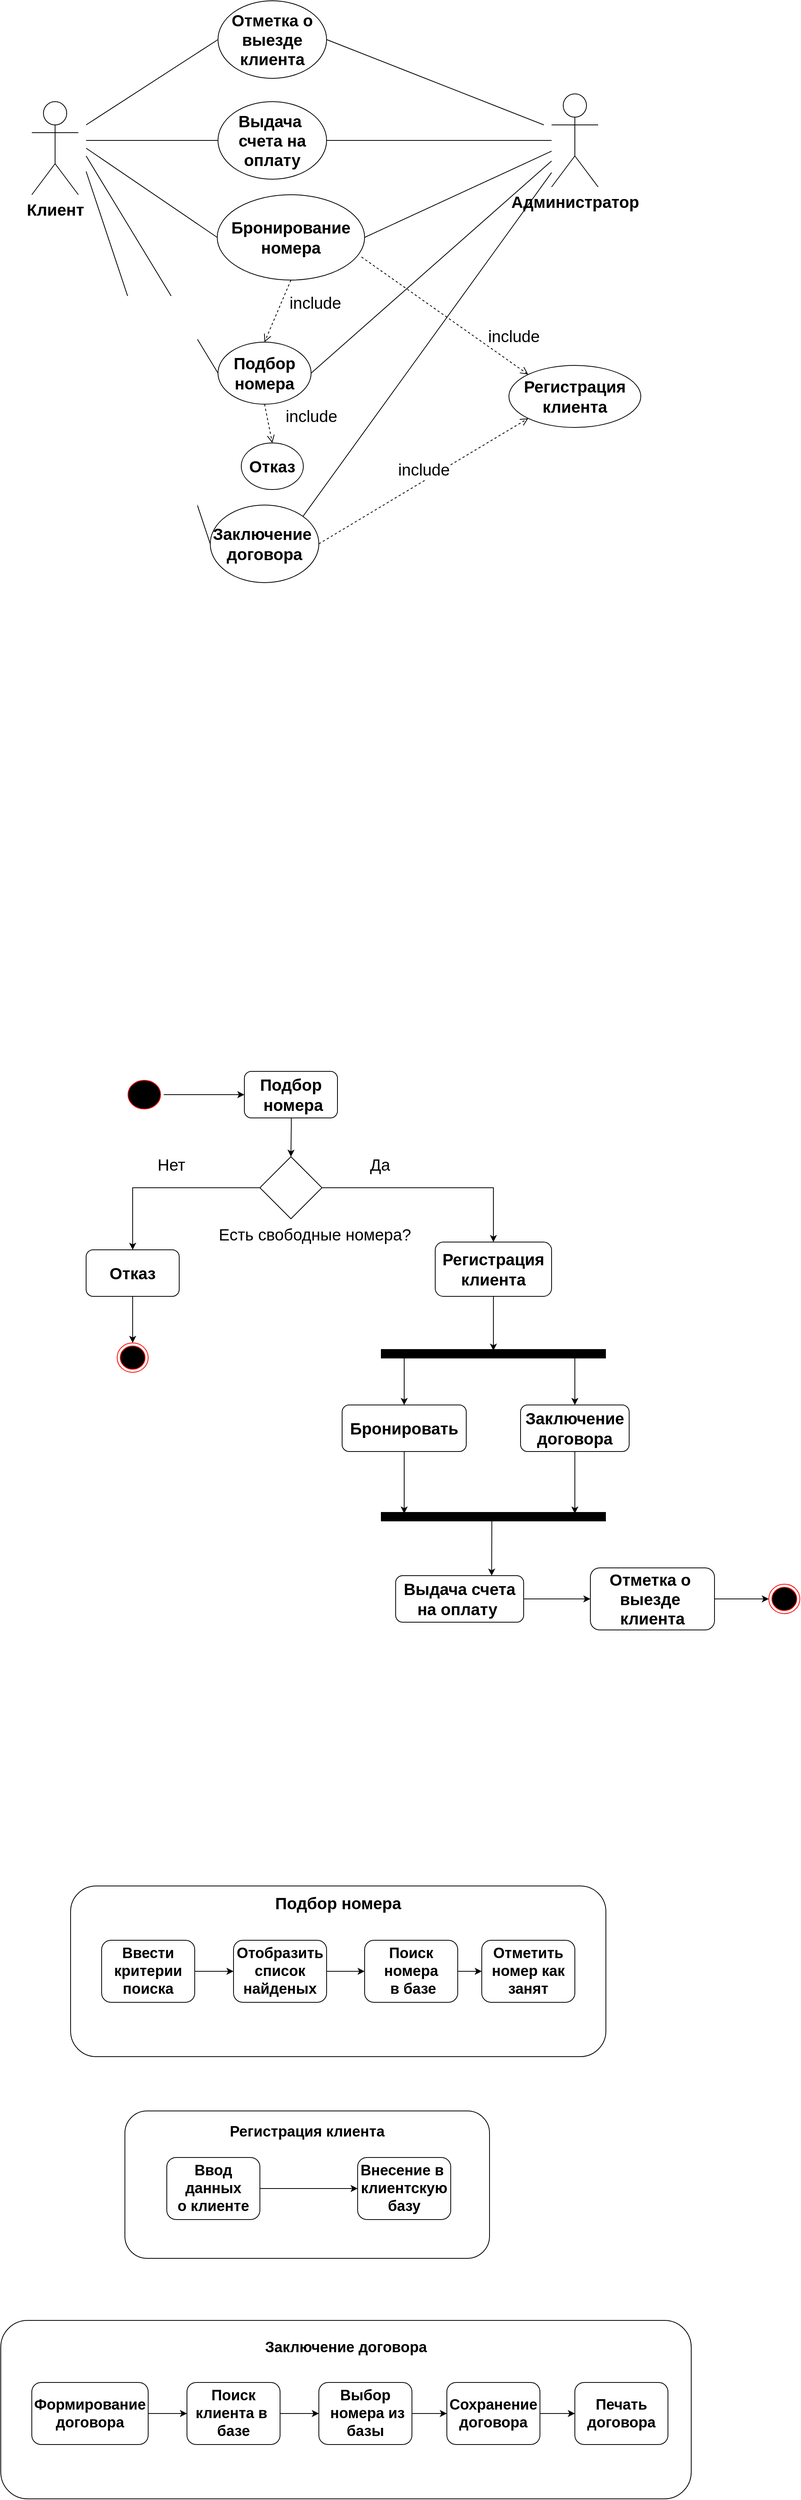 <mxfile version="14.4.9" type="github">
  <diagram id="U_U9E7AYqNK65dQkvwTN" name="Page-1">
    <mxGraphModel dx="997" dy="548" grid="1" gridSize="10" guides="1" tooltips="1" connect="1" arrows="1" fold="1" page="1" pageScale="1" pageWidth="827" pageHeight="1169" math="0" shadow="0">
      <root>
        <mxCell id="0" />
        <mxCell id="1" parent="0" />
        <mxCell id="p_uPbiMRUkFWoQdxBxhf-1" value="Клиент" style="shape=umlActor;verticalLabelPosition=bottom;verticalAlign=top;html=1;outlineConnect=0;fontSize=21;fontStyle=1" parent="1" vertex="1">
          <mxGeometry x="80" y="160" width="60" height="120" as="geometry" />
        </mxCell>
        <mxCell id="p_uPbiMRUkFWoQdxBxhf-2" value="&lt;b&gt;Отметка о&lt;br&gt;выезде&lt;br&gt;клиента&lt;/b&gt;" style="ellipse;whiteSpace=wrap;html=1;fontSize=21;" parent="1" vertex="1">
          <mxGeometry x="320" y="30" width="140" height="100" as="geometry" />
        </mxCell>
        <mxCell id="p_uPbiMRUkFWoQdxBxhf-3" value="&lt;span style=&quot;font-size: 21px&quot;&gt;&lt;b&gt;Выдача&amp;nbsp;&lt;br&gt;счета на&lt;br&gt;оплату&lt;br&gt;&lt;/b&gt;&lt;/span&gt;" style="ellipse;whiteSpace=wrap;html=1;" parent="1" vertex="1">
          <mxGeometry x="320" y="160" width="140" height="100" as="geometry" />
        </mxCell>
        <mxCell id="p_uPbiMRUkFWoQdxBxhf-5" value="&lt;b&gt;Бронирование&lt;/b&gt;&lt;br&gt;&lt;b&gt;номера&lt;/b&gt;" style="ellipse;whiteSpace=wrap;html=1;fontSize=21;" parent="1" vertex="1">
          <mxGeometry x="319" y="280" width="190" height="110" as="geometry" />
        </mxCell>
        <mxCell id="p_uPbiMRUkFWoQdxBxhf-6" value="&lt;b&gt;Подбор&lt;/b&gt;&lt;br&gt;&lt;b&gt;номера&lt;/b&gt;" style="ellipse;whiteSpace=wrap;html=1;fontSize=21;" parent="1" vertex="1">
          <mxGeometry x="320" y="470" width="120" height="80" as="geometry" />
        </mxCell>
        <mxCell id="p_uPbiMRUkFWoQdxBxhf-7" value="&lt;b&gt;Отказ&lt;/b&gt;" style="ellipse;whiteSpace=wrap;html=1;fontSize=21;" parent="1" vertex="1">
          <mxGeometry x="350" y="600" width="80" height="60" as="geometry" />
        </mxCell>
        <mxCell id="p_uPbiMRUkFWoQdxBxhf-8" value="&lt;b&gt;Заключение&amp;nbsp;&lt;br&gt;договора&lt;/b&gt;" style="ellipse;whiteSpace=wrap;html=1;fontSize=21;" parent="1" vertex="1">
          <mxGeometry x="310" y="680" width="140" height="100" as="geometry" />
        </mxCell>
        <mxCell id="p_uPbiMRUkFWoQdxBxhf-9" value="" style="endArrow=none;html=1;fontSize=21;entryX=0;entryY=0.5;entryDx=0;entryDy=0;" parent="1" target="p_uPbiMRUkFWoQdxBxhf-2" edge="1">
          <mxGeometry width="50" height="50" relative="1" as="geometry">
            <mxPoint x="150" y="190" as="sourcePoint" />
            <mxPoint x="400" y="390" as="targetPoint" />
          </mxGeometry>
        </mxCell>
        <mxCell id="p_uPbiMRUkFWoQdxBxhf-10" value="" style="endArrow=none;html=1;fontSize=21;entryX=0;entryY=0.5;entryDx=0;entryDy=0;" parent="1" target="p_uPbiMRUkFWoQdxBxhf-3" edge="1">
          <mxGeometry width="50" height="50" relative="1" as="geometry">
            <mxPoint x="150" y="210" as="sourcePoint" />
            <mxPoint x="400" y="390" as="targetPoint" />
          </mxGeometry>
        </mxCell>
        <mxCell id="p_uPbiMRUkFWoQdxBxhf-11" value="" style="endArrow=none;html=1;fontSize=21;entryX=0;entryY=0.5;entryDx=0;entryDy=0;" parent="1" target="p_uPbiMRUkFWoQdxBxhf-5" edge="1">
          <mxGeometry width="50" height="50" relative="1" as="geometry">
            <mxPoint x="150" y="220" as="sourcePoint" />
            <mxPoint x="400" y="390" as="targetPoint" />
          </mxGeometry>
        </mxCell>
        <mxCell id="p_uPbiMRUkFWoQdxBxhf-12" value="" style="endArrow=none;html=1;fontSize=21;entryX=0;entryY=0.5;entryDx=0;entryDy=0;" parent="1" target="p_uPbiMRUkFWoQdxBxhf-6" edge="1">
          <mxGeometry width="50" height="50" relative="1" as="geometry">
            <mxPoint x="150" y="230" as="sourcePoint" />
            <mxPoint x="400" y="390" as="targetPoint" />
          </mxGeometry>
        </mxCell>
        <mxCell id="p_uPbiMRUkFWoQdxBxhf-13" value="" style="endArrow=none;html=1;fontSize=21;entryX=0;entryY=0.5;entryDx=0;entryDy=0;" parent="1" target="p_uPbiMRUkFWoQdxBxhf-8" edge="1">
          <mxGeometry width="50" height="50" relative="1" as="geometry">
            <mxPoint x="150" y="250" as="sourcePoint" />
            <mxPoint x="400" y="390" as="targetPoint" />
          </mxGeometry>
        </mxCell>
        <mxCell id="p_uPbiMRUkFWoQdxBxhf-16" value="include" style="html=1;verticalAlign=bottom;endArrow=open;dashed=1;endSize=8;fontSize=21;entryX=0.5;entryY=0;entryDx=0;entryDy=0;exitX=0.5;exitY=1;exitDx=0;exitDy=0;" parent="1" source="p_uPbiMRUkFWoQdxBxhf-5" target="p_uPbiMRUkFWoQdxBxhf-6" edge="1">
          <mxGeometry x="-0.353" y="46" relative="1" as="geometry">
            <mxPoint x="410" y="420" as="sourcePoint" />
            <mxPoint x="330" y="420" as="targetPoint" />
            <mxPoint as="offset" />
          </mxGeometry>
        </mxCell>
        <mxCell id="p_uPbiMRUkFWoQdxBxhf-17" value="include" style="html=1;verticalAlign=bottom;endArrow=open;dashed=1;endSize=8;fontSize=21;entryX=0.5;entryY=0;entryDx=0;entryDy=0;exitX=0.5;exitY=1;exitDx=0;exitDy=0;" parent="1" source="p_uPbiMRUkFWoQdxBxhf-6" target="p_uPbiMRUkFWoQdxBxhf-7" edge="1">
          <mxGeometry x="0.615" y="53" relative="1" as="geometry">
            <mxPoint x="410" y="420" as="sourcePoint" />
            <mxPoint x="330" y="420" as="targetPoint" />
            <mxPoint as="offset" />
          </mxGeometry>
        </mxCell>
        <mxCell id="p_uPbiMRUkFWoQdxBxhf-18" value="&lt;b&gt;Администратор&lt;/b&gt;" style="shape=umlActor;verticalLabelPosition=bottom;verticalAlign=top;html=1;fontSize=21;" parent="1" vertex="1">
          <mxGeometry x="750" y="150" width="60" height="120" as="geometry" />
        </mxCell>
        <mxCell id="p_uPbiMRUkFWoQdxBxhf-19" value="&lt;b&gt;Регистрация&lt;/b&gt;&lt;br&gt;&lt;b&gt;клиента&lt;/b&gt;" style="ellipse;whiteSpace=wrap;html=1;fontSize=21;" parent="1" vertex="1">
          <mxGeometry x="695" y="500" width="170" height="80" as="geometry" />
        </mxCell>
        <mxCell id="p_uPbiMRUkFWoQdxBxhf-20" value="include" style="html=1;verticalAlign=bottom;endArrow=open;dashed=1;endSize=8;fontSize=21;exitX=0.979;exitY=0.73;exitDx=0;exitDy=0;exitPerimeter=0;entryX=0;entryY=0;entryDx=0;entryDy=0;" parent="1" source="p_uPbiMRUkFWoQdxBxhf-5" target="p_uPbiMRUkFWoQdxBxhf-19" edge="1">
          <mxGeometry x="0.731" y="18" relative="1" as="geometry">
            <mxPoint x="520" y="390" as="sourcePoint" />
            <mxPoint x="440" y="400" as="targetPoint" />
            <mxPoint as="offset" />
          </mxGeometry>
        </mxCell>
        <mxCell id="p_uPbiMRUkFWoQdxBxhf-21" value="include" style="html=1;verticalAlign=bottom;endArrow=open;dashed=1;endSize=8;fontSize=21;exitX=1;exitY=0.5;exitDx=0;exitDy=0;entryX=0;entryY=1;entryDx=0;entryDy=0;" parent="1" source="p_uPbiMRUkFWoQdxBxhf-8" target="p_uPbiMRUkFWoQdxBxhf-19" edge="1">
          <mxGeometry relative="1" as="geometry">
            <mxPoint x="520" y="400" as="sourcePoint" />
            <mxPoint x="440" y="400" as="targetPoint" />
          </mxGeometry>
        </mxCell>
        <mxCell id="p_uPbiMRUkFWoQdxBxhf-23" value="" style="endArrow=none;html=1;fontSize=21;exitX=1;exitY=0;exitDx=0;exitDy=0;" parent="1" source="p_uPbiMRUkFWoQdxBxhf-8" target="p_uPbiMRUkFWoQdxBxhf-18" edge="1">
          <mxGeometry width="50" height="50" relative="1" as="geometry">
            <mxPoint x="450" y="430" as="sourcePoint" />
            <mxPoint x="500" y="380" as="targetPoint" />
          </mxGeometry>
        </mxCell>
        <mxCell id="p_uPbiMRUkFWoQdxBxhf-24" value="" style="endArrow=none;html=1;fontSize=21;exitX=1;exitY=0.5;exitDx=0;exitDy=0;" parent="1" source="p_uPbiMRUkFWoQdxBxhf-6" target="p_uPbiMRUkFWoQdxBxhf-18" edge="1">
          <mxGeometry width="50" height="50" relative="1" as="geometry">
            <mxPoint x="450" y="430" as="sourcePoint" />
            <mxPoint x="500" y="380" as="targetPoint" />
          </mxGeometry>
        </mxCell>
        <mxCell id="p_uPbiMRUkFWoQdxBxhf-25" value="" style="endArrow=none;html=1;fontSize=21;entryX=1;entryY=0.5;entryDx=0;entryDy=0;" parent="1" source="p_uPbiMRUkFWoQdxBxhf-18" target="p_uPbiMRUkFWoQdxBxhf-5" edge="1">
          <mxGeometry width="50" height="50" relative="1" as="geometry">
            <mxPoint x="450" y="430" as="sourcePoint" />
            <mxPoint x="500" y="380" as="targetPoint" />
          </mxGeometry>
        </mxCell>
        <mxCell id="p_uPbiMRUkFWoQdxBxhf-26" value="" style="endArrow=none;html=1;fontSize=21;entryX=1;entryY=0.5;entryDx=0;entryDy=0;" parent="1" source="p_uPbiMRUkFWoQdxBxhf-18" target="p_uPbiMRUkFWoQdxBxhf-3" edge="1">
          <mxGeometry width="50" height="50" relative="1" as="geometry">
            <mxPoint x="450" y="430" as="sourcePoint" />
            <mxPoint x="500" y="380" as="targetPoint" />
          </mxGeometry>
        </mxCell>
        <mxCell id="p_uPbiMRUkFWoQdxBxhf-27" value="" style="endArrow=none;html=1;fontSize=21;entryX=1;entryY=0.5;entryDx=0;entryDy=0;" parent="1" target="p_uPbiMRUkFWoQdxBxhf-2" edge="1">
          <mxGeometry width="50" height="50" relative="1" as="geometry">
            <mxPoint x="740" y="190" as="sourcePoint" />
            <mxPoint x="500" y="380" as="targetPoint" />
          </mxGeometry>
        </mxCell>
        <mxCell id="8SAjOOc6TQHBhtVSZ3wd-5" style="edgeStyle=orthogonalEdgeStyle;rounded=0;orthogonalLoop=1;jettySize=auto;html=1;exitX=1;exitY=0.5;exitDx=0;exitDy=0;entryX=0;entryY=0.5;entryDx=0;entryDy=0;" parent="1" source="8SAjOOc6TQHBhtVSZ3wd-1" edge="1">
          <mxGeometry relative="1" as="geometry">
            <mxPoint x="354" y="1440" as="targetPoint" />
          </mxGeometry>
        </mxCell>
        <mxCell id="8SAjOOc6TQHBhtVSZ3wd-1" value="" style="ellipse;html=1;shape=startState;fillColor=#000000;strokeColor=#ff0000;" parent="1" vertex="1">
          <mxGeometry x="200" y="1417.5" width="50" height="45" as="geometry" />
        </mxCell>
        <mxCell id="8SAjOOc6TQHBhtVSZ3wd-7" style="edgeStyle=orthogonalEdgeStyle;rounded=0;orthogonalLoop=1;jettySize=auto;html=1;exitX=0.5;exitY=1;exitDx=0;exitDy=0;" parent="1" target="8SAjOOc6TQHBhtVSZ3wd-6" edge="1">
          <mxGeometry relative="1" as="geometry">
            <mxPoint x="414" y="1432.5" as="sourcePoint" />
          </mxGeometry>
        </mxCell>
        <mxCell id="8SAjOOc6TQHBhtVSZ3wd-10" style="edgeStyle=orthogonalEdgeStyle;rounded=0;orthogonalLoop=1;jettySize=auto;html=1;exitX=0;exitY=0.5;exitDx=0;exitDy=0;entryX=0.5;entryY=0;entryDx=0;entryDy=0;" parent="1" source="8SAjOOc6TQHBhtVSZ3wd-6" target="8SAjOOc6TQHBhtVSZ3wd-8" edge="1">
          <mxGeometry relative="1" as="geometry" />
        </mxCell>
        <mxCell id="8SAjOOc6TQHBhtVSZ3wd-18" style="edgeStyle=orthogonalEdgeStyle;rounded=0;orthogonalLoop=1;jettySize=auto;html=1;exitX=1;exitY=0.5;exitDx=0;exitDy=0;entryX=0.5;entryY=0;entryDx=0;entryDy=0;" parent="1" source="8SAjOOc6TQHBhtVSZ3wd-6" target="8SAjOOc6TQHBhtVSZ3wd-17" edge="1">
          <mxGeometry relative="1" as="geometry" />
        </mxCell>
        <mxCell id="8SAjOOc6TQHBhtVSZ3wd-6" value="" style="rhombus;whiteSpace=wrap;html=1;" parent="1" vertex="1">
          <mxGeometry x="374" y="1520" width="80" height="80" as="geometry" />
        </mxCell>
        <mxCell id="8SAjOOc6TQHBhtVSZ3wd-13" style="edgeStyle=orthogonalEdgeStyle;rounded=0;orthogonalLoop=1;jettySize=auto;html=1;exitX=0.5;exitY=1;exitDx=0;exitDy=0;entryX=0.5;entryY=0;entryDx=0;entryDy=0;" parent="1" source="8SAjOOc6TQHBhtVSZ3wd-8" target="8SAjOOc6TQHBhtVSZ3wd-12" edge="1">
          <mxGeometry relative="1" as="geometry" />
        </mxCell>
        <mxCell id="8SAjOOc6TQHBhtVSZ3wd-8" value="&lt;font size=&quot;1&quot;&gt;&lt;b style=&quot;font-size: 21px&quot;&gt;Отказ&lt;/b&gt;&lt;/font&gt;" style="rounded=1;whiteSpace=wrap;html=1;" parent="1" vertex="1">
          <mxGeometry x="150" y="1640" width="120" height="60" as="geometry" />
        </mxCell>
        <mxCell id="8SAjOOc6TQHBhtVSZ3wd-9" value="&lt;font style=&quot;font-size: 21px&quot;&gt;&lt;b&gt;Подбор&lt;br&gt;&amp;nbsp;&lt;/b&gt;&lt;/font&gt;&lt;font style=&quot;font-size: 21px&quot;&gt;&lt;b&gt;номера&lt;/b&gt;&lt;/font&gt;" style="rounded=1;whiteSpace=wrap;html=1;" parent="1" vertex="1">
          <mxGeometry x="354" y="1410" width="120" height="60" as="geometry" />
        </mxCell>
        <mxCell id="8SAjOOc6TQHBhtVSZ3wd-11" value="&lt;font style=&quot;font-size: 21px&quot;&gt;Нет&lt;/font&gt;" style="text;html=1;strokeColor=none;fillColor=none;align=center;verticalAlign=middle;whiteSpace=wrap;rounded=0;" parent="1" vertex="1">
          <mxGeometry x="240" y="1520" width="40" height="20" as="geometry" />
        </mxCell>
        <mxCell id="8SAjOOc6TQHBhtVSZ3wd-12" value="" style="ellipse;html=1;shape=endState;fillColor=#000000;strokeColor=#ff0000;" parent="1" vertex="1">
          <mxGeometry x="190" y="1760" width="40" height="38" as="geometry" />
        </mxCell>
        <mxCell id="8SAjOOc6TQHBhtVSZ3wd-14" value="&lt;font style=&quot;font-size: 21px&quot;&gt;Есть свободные номера?&lt;/font&gt;" style="text;html=1;strokeColor=none;fillColor=none;align=center;verticalAlign=middle;whiteSpace=wrap;rounded=0;" parent="1" vertex="1">
          <mxGeometry x="310" y="1610" width="270" height="20" as="geometry" />
        </mxCell>
        <mxCell id="8SAjOOc6TQHBhtVSZ3wd-16" value="&lt;font style=&quot;font-size: 21px&quot;&gt;Да&lt;/font&gt;" style="text;html=1;strokeColor=none;fillColor=none;align=center;verticalAlign=middle;whiteSpace=wrap;rounded=0;" parent="1" vertex="1">
          <mxGeometry x="509" y="1520" width="40" height="20" as="geometry" />
        </mxCell>
        <mxCell id="8SAjOOc6TQHBhtVSZ3wd-17" value="&lt;font style=&quot;font-size: 21px&quot;&gt;&lt;b&gt;&lt;font style=&quot;font-size: 21px&quot;&gt;Регистрация &lt;/font&gt;клиента&lt;/b&gt;&lt;/font&gt;" style="rounded=1;whiteSpace=wrap;html=1;" parent="1" vertex="1">
          <mxGeometry x="600" y="1630" width="150" height="70" as="geometry" />
        </mxCell>
        <mxCell id="8SAjOOc6TQHBhtVSZ3wd-20" value="" style="line;strokeWidth=12;fillColor=none;align=left;verticalAlign=middle;spacingTop=-1;spacingLeft=3;spacingRight=3;rotatable=0;labelPosition=right;points=[];portConstraint=eastwest;" parent="1" vertex="1">
          <mxGeometry x="530" y="1770" width="290" height="8" as="geometry" />
        </mxCell>
        <mxCell id="8SAjOOc6TQHBhtVSZ3wd-21" value="&lt;b&gt;&lt;font style=&quot;font-size: 21px&quot;&gt;Бронировать&lt;/font&gt;&lt;/b&gt;" style="rounded=1;whiteSpace=wrap;html=1;strokeWidth=1;" parent="1" vertex="1">
          <mxGeometry x="480" y="1840" width="160" height="60" as="geometry" />
        </mxCell>
        <mxCell id="8SAjOOc6TQHBhtVSZ3wd-22" value="" style="endArrow=classic;html=1;exitX=0.5;exitY=1;exitDx=0;exitDy=0;" parent="1" source="8SAjOOc6TQHBhtVSZ3wd-17" edge="1">
          <mxGeometry width="50" height="50" relative="1" as="geometry">
            <mxPoint x="460" y="1780" as="sourcePoint" />
            <mxPoint x="675" y="1770" as="targetPoint" />
          </mxGeometry>
        </mxCell>
        <mxCell id="8SAjOOc6TQHBhtVSZ3wd-23" value="" style="endArrow=classic;html=1;entryX=0.5;entryY=0;entryDx=0;entryDy=0;" parent="1" target="8SAjOOc6TQHBhtVSZ3wd-21" edge="1">
          <mxGeometry width="50" height="50" relative="1" as="geometry">
            <mxPoint x="560" y="1780" as="sourcePoint" />
            <mxPoint x="510" y="1730" as="targetPoint" />
          </mxGeometry>
        </mxCell>
        <mxCell id="8SAjOOc6TQHBhtVSZ3wd-24" value="&lt;b&gt;&lt;font style=&quot;font-size: 21px&quot;&gt;Заключение &lt;/font&gt;&lt;/b&gt;&lt;font style=&quot;font-size: 21px&quot;&gt;&lt;b&gt;договора&lt;/b&gt;&lt;/font&gt;" style="rounded=1;whiteSpace=wrap;html=1;strokeWidth=1;" parent="1" vertex="1">
          <mxGeometry x="710" y="1840" width="140" height="60" as="geometry" />
        </mxCell>
        <mxCell id="8SAjOOc6TQHBhtVSZ3wd-25" value="" style="endArrow=classic;html=1;entryX=0.5;entryY=0;entryDx=0;entryDy=0;" parent="1" target="8SAjOOc6TQHBhtVSZ3wd-24" edge="1">
          <mxGeometry width="50" height="50" relative="1" as="geometry">
            <mxPoint x="780" y="1780" as="sourcePoint" />
            <mxPoint x="510" y="1720" as="targetPoint" />
          </mxGeometry>
        </mxCell>
        <mxCell id="8SAjOOc6TQHBhtVSZ3wd-26" value="" style="line;strokeWidth=12;fillColor=none;align=left;verticalAlign=middle;spacingTop=-1;spacingLeft=3;spacingRight=3;rotatable=0;labelPosition=right;points=[];portConstraint=eastwest;" parent="1" vertex="1">
          <mxGeometry x="530" y="1980" width="290" height="8" as="geometry" />
        </mxCell>
        <mxCell id="8SAjOOc6TQHBhtVSZ3wd-32" style="edgeStyle=orthogonalEdgeStyle;rounded=0;orthogonalLoop=1;jettySize=auto;html=1;exitX=1;exitY=0.5;exitDx=0;exitDy=0;entryX=0;entryY=0.5;entryDx=0;entryDy=0;" parent="1" source="8SAjOOc6TQHBhtVSZ3wd-27" target="8SAjOOc6TQHBhtVSZ3wd-31" edge="1">
          <mxGeometry relative="1" as="geometry" />
        </mxCell>
        <mxCell id="8SAjOOc6TQHBhtVSZ3wd-27" value="&lt;b&gt;&lt;font style=&quot;font-size: 21px&quot;&gt;Выдача счета на оплату&amp;nbsp;&lt;/font&gt;&lt;/b&gt;" style="rounded=1;whiteSpace=wrap;html=1;strokeWidth=1;" parent="1" vertex="1">
          <mxGeometry x="549" y="2060" width="165" height="60" as="geometry" />
        </mxCell>
        <mxCell id="8SAjOOc6TQHBhtVSZ3wd-28" value="" style="endArrow=classic;html=1;exitX=0.5;exitY=1;exitDx=0;exitDy=0;" parent="1" source="8SAjOOc6TQHBhtVSZ3wd-21" edge="1">
          <mxGeometry width="50" height="50" relative="1" as="geometry">
            <mxPoint x="460" y="1900" as="sourcePoint" />
            <mxPoint x="560" y="1980" as="targetPoint" />
          </mxGeometry>
        </mxCell>
        <mxCell id="8SAjOOc6TQHBhtVSZ3wd-29" value="" style="endArrow=classic;html=1;exitX=0.5;exitY=1;exitDx=0;exitDy=0;" parent="1" source="8SAjOOc6TQHBhtVSZ3wd-24" edge="1">
          <mxGeometry width="50" height="50" relative="1" as="geometry">
            <mxPoint x="460" y="1900" as="sourcePoint" />
            <mxPoint x="780" y="1980" as="targetPoint" />
          </mxGeometry>
        </mxCell>
        <mxCell id="8SAjOOc6TQHBhtVSZ3wd-30" value="" style="endArrow=classic;html=1;entryX=0.75;entryY=0;entryDx=0;entryDy=0;" parent="1" target="8SAjOOc6TQHBhtVSZ3wd-27" edge="1">
          <mxGeometry width="50" height="50" relative="1" as="geometry">
            <mxPoint x="673" y="1988" as="sourcePoint" />
            <mxPoint x="673" y="2060" as="targetPoint" />
          </mxGeometry>
        </mxCell>
        <mxCell id="8SAjOOc6TQHBhtVSZ3wd-35" style="edgeStyle=orthogonalEdgeStyle;rounded=0;orthogonalLoop=1;jettySize=auto;html=1;exitX=1;exitY=0.5;exitDx=0;exitDy=0;entryX=0;entryY=0.5;entryDx=0;entryDy=0;" parent="1" source="8SAjOOc6TQHBhtVSZ3wd-31" target="8SAjOOc6TQHBhtVSZ3wd-34" edge="1">
          <mxGeometry relative="1" as="geometry" />
        </mxCell>
        <mxCell id="8SAjOOc6TQHBhtVSZ3wd-31" value="&lt;font style=&quot;font-size: 21px&quot;&gt;&lt;b&gt;Отметка о&amp;nbsp;&lt;br&gt;выезде&amp;nbsp;&lt;br&gt;клиента&lt;/b&gt;&lt;/font&gt;" style="rounded=1;whiteSpace=wrap;html=1;strokeWidth=1;" parent="1" vertex="1">
          <mxGeometry x="800" y="2050" width="160" height="80" as="geometry" />
        </mxCell>
        <mxCell id="8SAjOOc6TQHBhtVSZ3wd-34" value="" style="ellipse;html=1;shape=endState;fillColor=#000000;strokeColor=#ff0000;" parent="1" vertex="1">
          <mxGeometry x="1030" y="2071" width="40" height="38" as="geometry" />
        </mxCell>
        <mxCell id="8SAjOOc6TQHBhtVSZ3wd-36" value="&lt;font style=&quot;font-size: 21px&quot;&gt;&lt;b&gt;Подбор номера&lt;br&gt;&lt;br&gt;&lt;br&gt;&lt;br&gt;&lt;br&gt;&lt;br&gt;&lt;br&gt;&lt;/b&gt;&lt;br&gt;&lt;/font&gt;" style="rounded=1;whiteSpace=wrap;html=1;strokeWidth=1;" parent="1" vertex="1">
          <mxGeometry x="130" y="2460" width="690" height="220" as="geometry" />
        </mxCell>
        <mxCell id="8SAjOOc6TQHBhtVSZ3wd-45" style="edgeStyle=orthogonalEdgeStyle;rounded=0;orthogonalLoop=1;jettySize=auto;html=1;exitX=1;exitY=0.5;exitDx=0;exitDy=0;entryX=0;entryY=0.5;entryDx=0;entryDy=0;" parent="1" source="8SAjOOc6TQHBhtVSZ3wd-37" target="8SAjOOc6TQHBhtVSZ3wd-38" edge="1">
          <mxGeometry relative="1" as="geometry" />
        </mxCell>
        <mxCell id="8SAjOOc6TQHBhtVSZ3wd-37" value="&lt;span style=&quot;font-size: 19px&quot;&gt;&lt;b&gt;Ввести&lt;br&gt;критерии&lt;br&gt;поиска&lt;/b&gt;&lt;/span&gt;" style="rounded=1;whiteSpace=wrap;html=1;strokeWidth=1;" parent="1" vertex="1">
          <mxGeometry x="170" y="2530" width="120" height="80" as="geometry" />
        </mxCell>
        <mxCell id="8SAjOOc6TQHBhtVSZ3wd-46" style="edgeStyle=orthogonalEdgeStyle;rounded=0;orthogonalLoop=1;jettySize=auto;html=1;exitX=1;exitY=0.5;exitDx=0;exitDy=0;entryX=0;entryY=0.5;entryDx=0;entryDy=0;" parent="1" source="8SAjOOc6TQHBhtVSZ3wd-38" target="8SAjOOc6TQHBhtVSZ3wd-39" edge="1">
          <mxGeometry relative="1" as="geometry" />
        </mxCell>
        <mxCell id="8SAjOOc6TQHBhtVSZ3wd-38" value="&lt;font style=&quot;font-size: 19px&quot;&gt;&lt;b&gt;Отобразить&lt;br&gt;список&lt;br&gt;найденых&lt;/b&gt;&lt;/font&gt;" style="rounded=1;whiteSpace=wrap;html=1;strokeWidth=1;" parent="1" vertex="1">
          <mxGeometry x="340" y="2530" width="120" height="80" as="geometry" />
        </mxCell>
        <mxCell id="8SAjOOc6TQHBhtVSZ3wd-47" style="edgeStyle=orthogonalEdgeStyle;rounded=0;orthogonalLoop=1;jettySize=auto;html=1;exitX=1;exitY=0.5;exitDx=0;exitDy=0;entryX=0;entryY=0.5;entryDx=0;entryDy=0;" parent="1" source="8SAjOOc6TQHBhtVSZ3wd-39" target="8SAjOOc6TQHBhtVSZ3wd-40" edge="1">
          <mxGeometry relative="1" as="geometry" />
        </mxCell>
        <mxCell id="8SAjOOc6TQHBhtVSZ3wd-39" value="&lt;font style=&quot;font-size: 19px&quot;&gt;&lt;b&gt;Поиск&lt;br&gt;номера&lt;br&gt;&amp;nbsp;в базе&lt;/b&gt;&lt;/font&gt;" style="rounded=1;whiteSpace=wrap;html=1;strokeWidth=1;" parent="1" vertex="1">
          <mxGeometry x="509" y="2530" width="120" height="80" as="geometry" />
        </mxCell>
        <mxCell id="8SAjOOc6TQHBhtVSZ3wd-40" value="&lt;font style=&quot;font-size: 19px&quot;&gt;&lt;b&gt;Отметить&lt;br&gt;номер как&lt;br&gt;занят&lt;/b&gt;&lt;/font&gt;" style="rounded=1;whiteSpace=wrap;html=1;strokeWidth=1;" parent="1" vertex="1">
          <mxGeometry x="660" y="2530" width="120" height="80" as="geometry" />
        </mxCell>
        <mxCell id="8SAjOOc6TQHBhtVSZ3wd-41" value="&lt;font style=&quot;font-size: 19px&quot;&gt;&lt;b&gt;Регистрация клиента&lt;br&gt;&lt;br&gt;&lt;br&gt;&lt;br&gt;&lt;br&gt;&lt;br&gt;&lt;br&gt;&lt;/b&gt;&lt;/font&gt;" style="rounded=1;whiteSpace=wrap;html=1;strokeWidth=1;" parent="1" vertex="1">
          <mxGeometry x="200" y="2750" width="470" height="190" as="geometry" />
        </mxCell>
        <mxCell id="8SAjOOc6TQHBhtVSZ3wd-44" style="edgeStyle=orthogonalEdgeStyle;rounded=0;orthogonalLoop=1;jettySize=auto;html=1;exitX=1;exitY=0.5;exitDx=0;exitDy=0;entryX=0;entryY=0.5;entryDx=0;entryDy=0;" parent="1" source="8SAjOOc6TQHBhtVSZ3wd-42" target="8SAjOOc6TQHBhtVSZ3wd-43" edge="1">
          <mxGeometry relative="1" as="geometry" />
        </mxCell>
        <mxCell id="8SAjOOc6TQHBhtVSZ3wd-42" value="&lt;font style=&quot;font-size: 19px&quot;&gt;&lt;b&gt;Ввод данных&lt;br&gt;о клиенте&lt;/b&gt;&lt;/font&gt;" style="rounded=1;whiteSpace=wrap;html=1;strokeWidth=1;" parent="1" vertex="1">
          <mxGeometry x="254" y="2810" width="120" height="80" as="geometry" />
        </mxCell>
        <mxCell id="8SAjOOc6TQHBhtVSZ3wd-43" value="&lt;font style=&quot;font-size: 19px&quot;&gt;&lt;b&gt;Внесение в&amp;nbsp;&lt;br&gt;клиентскую&lt;br&gt;базу&lt;/b&gt;&lt;/font&gt;" style="rounded=1;whiteSpace=wrap;html=1;strokeWidth=1;" parent="1" vertex="1">
          <mxGeometry x="500" y="2810" width="120" height="80" as="geometry" />
        </mxCell>
        <mxCell id="8SAjOOc6TQHBhtVSZ3wd-48" value="&lt;font style=&quot;font-size: 19px&quot;&gt;&lt;b&gt;Заключение договора&lt;br&gt;&lt;br&gt;&lt;br&gt;&lt;br&gt;&lt;br&gt;&lt;br&gt;&lt;br&gt;&lt;br&gt;&lt;/b&gt;&lt;/font&gt;" style="rounded=1;whiteSpace=wrap;html=1;strokeWidth=1;" parent="1" vertex="1">
          <mxGeometry x="40" y="3020" width="890" height="230" as="geometry" />
        </mxCell>
        <mxCell id="8SAjOOc6TQHBhtVSZ3wd-54" style="edgeStyle=orthogonalEdgeStyle;rounded=0;orthogonalLoop=1;jettySize=auto;html=1;exitX=1;exitY=0.5;exitDx=0;exitDy=0;entryX=0;entryY=0.5;entryDx=0;entryDy=0;" parent="1" source="8SAjOOc6TQHBhtVSZ3wd-49" target="8SAjOOc6TQHBhtVSZ3wd-50" edge="1">
          <mxGeometry relative="1" as="geometry" />
        </mxCell>
        <mxCell id="8SAjOOc6TQHBhtVSZ3wd-49" value="&lt;font style=&quot;font-size: 19px&quot;&gt;&lt;b&gt;Формирование&lt;br&gt;договора&lt;/b&gt;&lt;/font&gt;" style="rounded=1;whiteSpace=wrap;html=1;strokeWidth=1;" parent="1" vertex="1">
          <mxGeometry x="80" y="3100" width="150" height="80" as="geometry" />
        </mxCell>
        <mxCell id="8SAjOOc6TQHBhtVSZ3wd-55" style="edgeStyle=orthogonalEdgeStyle;rounded=0;orthogonalLoop=1;jettySize=auto;html=1;exitX=1;exitY=0.5;exitDx=0;exitDy=0;entryX=0;entryY=0.5;entryDx=0;entryDy=0;" parent="1" source="8SAjOOc6TQHBhtVSZ3wd-50" target="8SAjOOc6TQHBhtVSZ3wd-51" edge="1">
          <mxGeometry relative="1" as="geometry" />
        </mxCell>
        <mxCell id="8SAjOOc6TQHBhtVSZ3wd-50" value="&lt;font style=&quot;font-size: 19px&quot;&gt;&lt;b&gt;Поиск&lt;br&gt;клиента в&amp;nbsp;&lt;br&gt;базе&lt;/b&gt;&lt;/font&gt;" style="rounded=1;whiteSpace=wrap;html=1;strokeWidth=1;" parent="1" vertex="1">
          <mxGeometry x="280" y="3100" width="120" height="80" as="geometry" />
        </mxCell>
        <mxCell id="8SAjOOc6TQHBhtVSZ3wd-56" style="edgeStyle=orthogonalEdgeStyle;rounded=0;orthogonalLoop=1;jettySize=auto;html=1;exitX=1;exitY=0.5;exitDx=0;exitDy=0;entryX=0;entryY=0.5;entryDx=0;entryDy=0;" parent="1" source="8SAjOOc6TQHBhtVSZ3wd-51" target="8SAjOOc6TQHBhtVSZ3wd-52" edge="1">
          <mxGeometry relative="1" as="geometry" />
        </mxCell>
        <mxCell id="8SAjOOc6TQHBhtVSZ3wd-51" value="&lt;font style=&quot;font-size: 19px&quot;&gt;&lt;b&gt;Выбор&lt;br&gt;&amp;nbsp;номера из&lt;br&gt;базы&lt;/b&gt;&lt;/font&gt;" style="rounded=1;whiteSpace=wrap;html=1;strokeWidth=1;" parent="1" vertex="1">
          <mxGeometry x="450" y="3100" width="120" height="80" as="geometry" />
        </mxCell>
        <mxCell id="8SAjOOc6TQHBhtVSZ3wd-57" style="edgeStyle=orthogonalEdgeStyle;rounded=0;orthogonalLoop=1;jettySize=auto;html=1;exitX=1;exitY=0.5;exitDx=0;exitDy=0;entryX=0;entryY=0.5;entryDx=0;entryDy=0;" parent="1" source="8SAjOOc6TQHBhtVSZ3wd-52" target="8SAjOOc6TQHBhtVSZ3wd-53" edge="1">
          <mxGeometry relative="1" as="geometry" />
        </mxCell>
        <mxCell id="8SAjOOc6TQHBhtVSZ3wd-52" value="&lt;font style=&quot;font-size: 19px&quot;&gt;&lt;b&gt;Сохранение&lt;br&gt;договора&lt;/b&gt;&lt;/font&gt;" style="rounded=1;whiteSpace=wrap;html=1;strokeWidth=1;" parent="1" vertex="1">
          <mxGeometry x="615" y="3100" width="120" height="80" as="geometry" />
        </mxCell>
        <mxCell id="8SAjOOc6TQHBhtVSZ3wd-53" value="&lt;font style=&quot;font-size: 19px&quot;&gt;&lt;b&gt;Печать&lt;br&gt;договора&lt;/b&gt;&lt;/font&gt;" style="rounded=1;whiteSpace=wrap;html=1;strokeWidth=1;" parent="1" vertex="1">
          <mxGeometry x="780" y="3100" width="120" height="80" as="geometry" />
        </mxCell>
      </root>
    </mxGraphModel>
  </diagram>
</mxfile>
